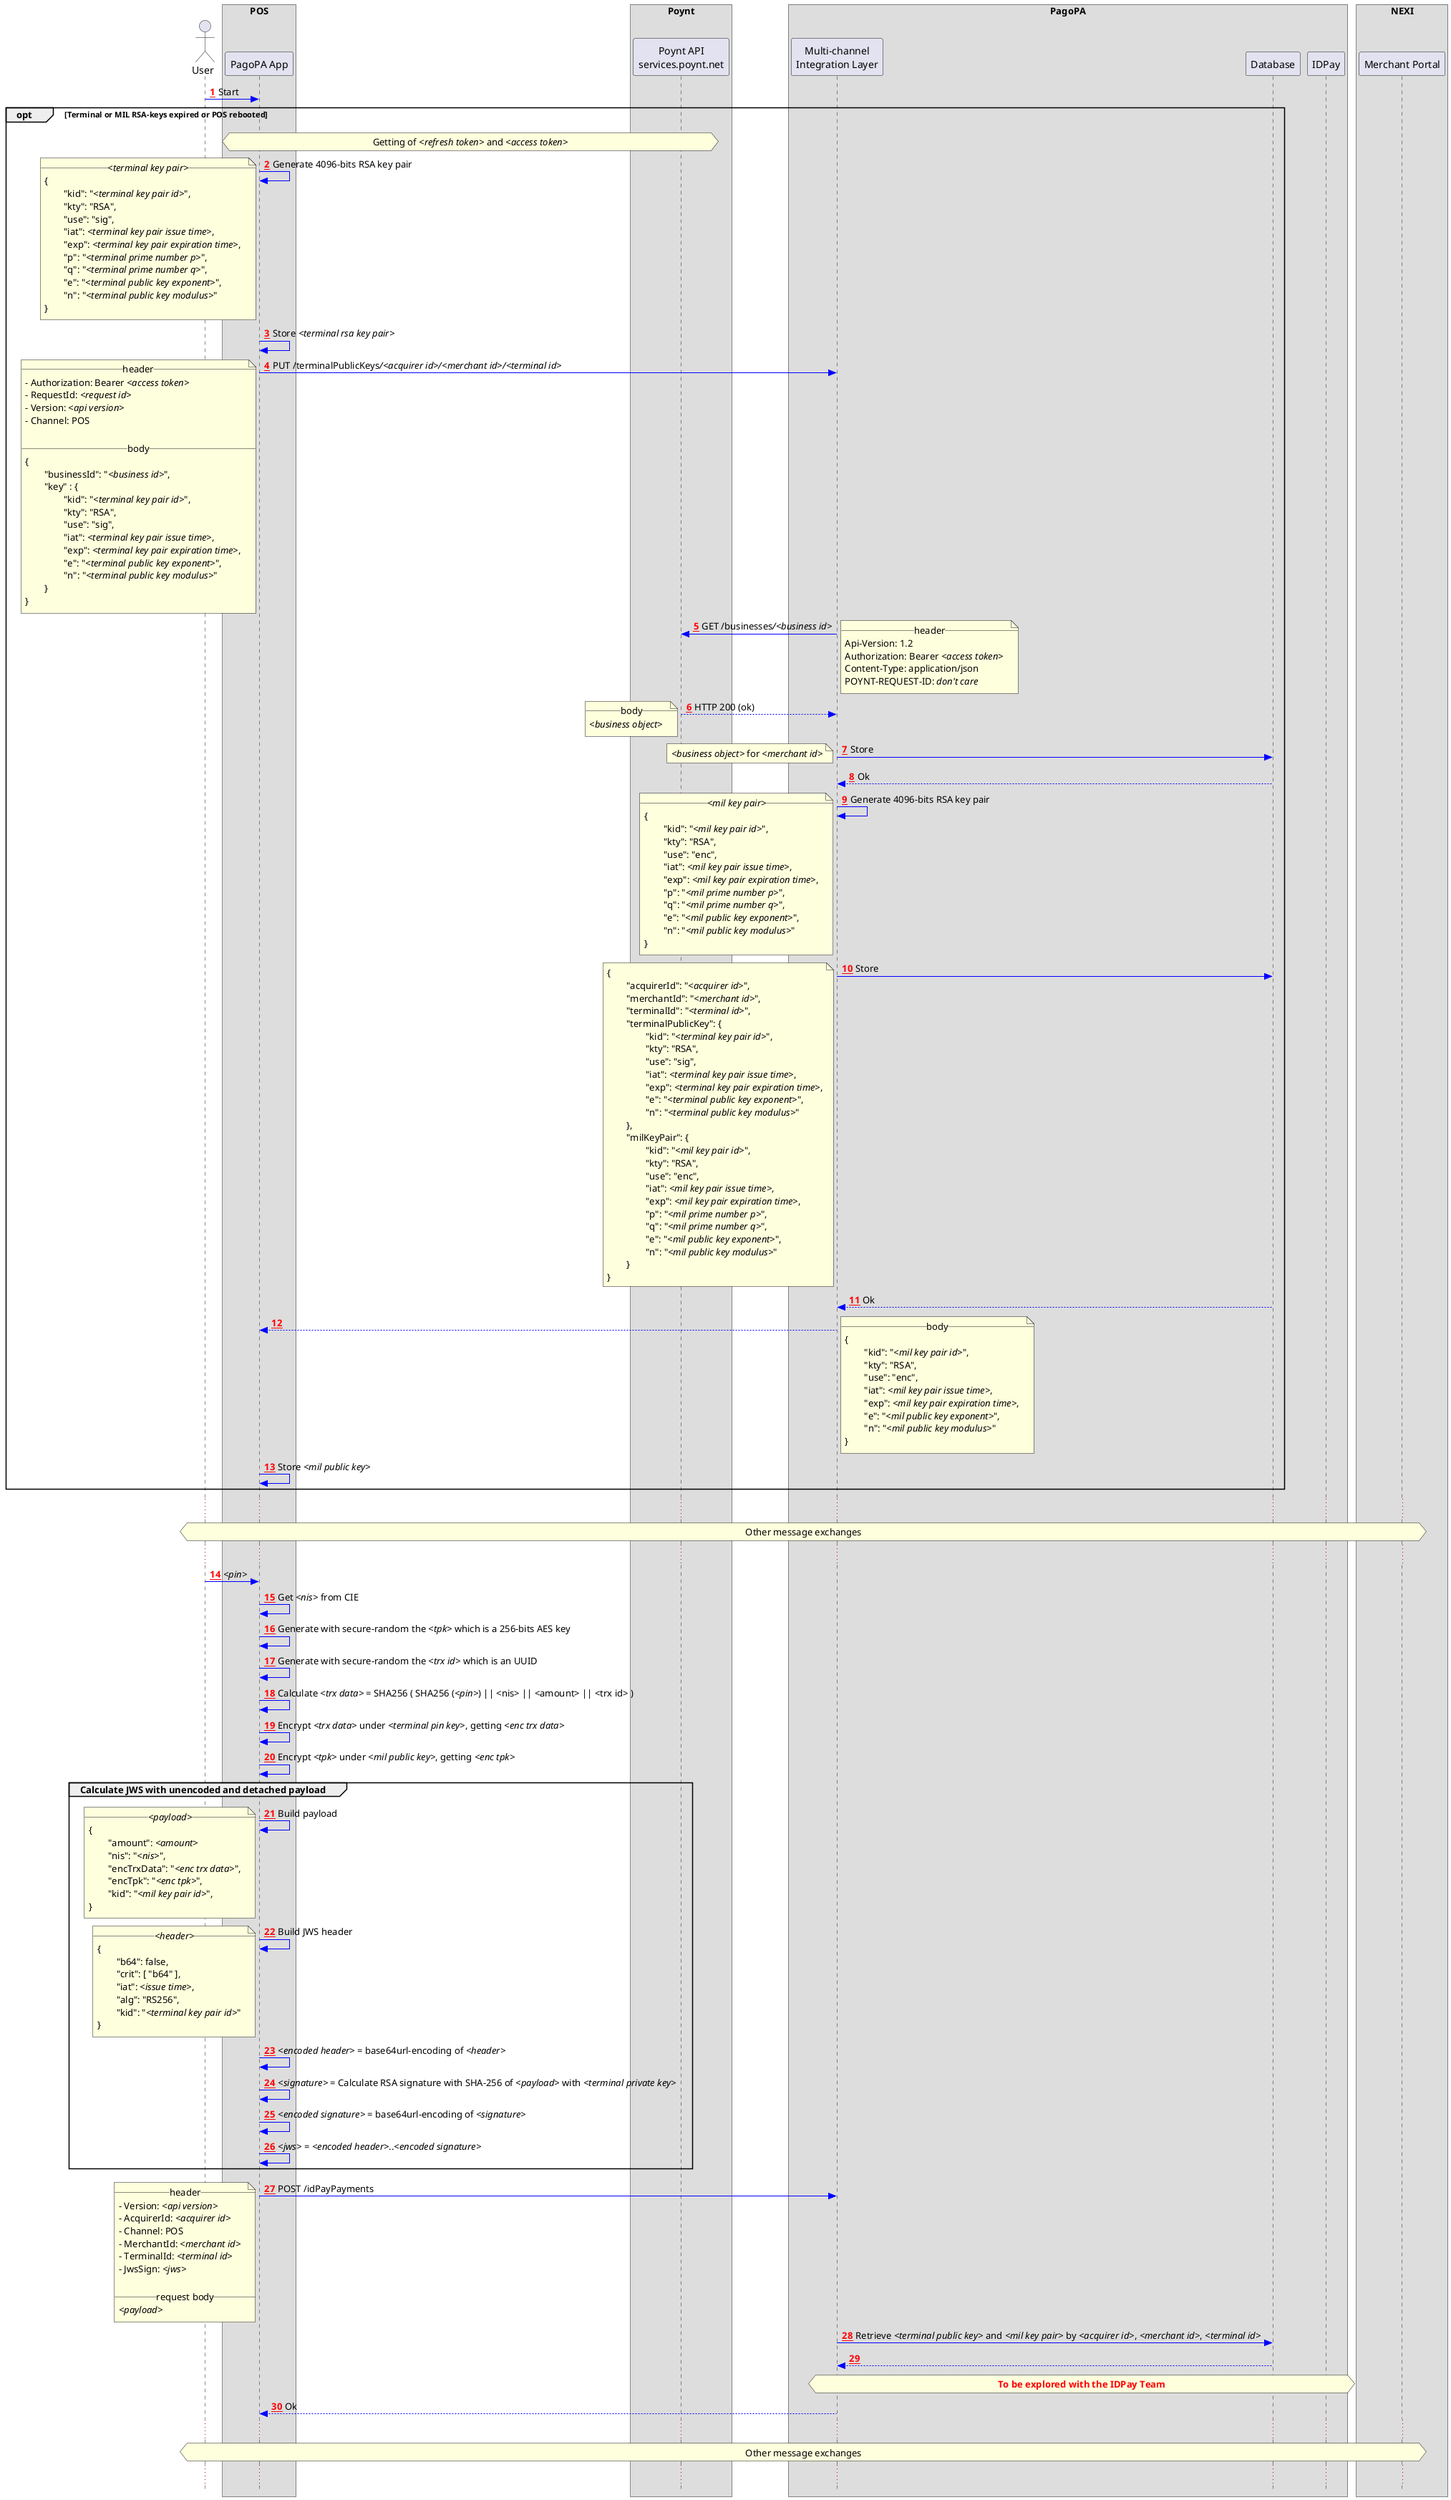 @startuml

!pragma teoz true
skinparam style strictuml
'skinparam maxMessageSize 300
skinparam sequenceMessageAlign left
skinparam sequenceArrowColor #blue
autonumber "<font color='red'><b><u>##</u></b></font>"



actor "User" as USR

box "POS"
	participant "PagoPA App" as APP
end box

box "Poynt"
	participant "Poynt API\nservices.poynt.net" as PNT
end box

box "PagoPA"
	participant "Multi-channel\nIntegration Layer" as MIL
	participant "Database" as DBS
	participant "IDPay" as IDP
end box

box "NEXI"
	participant "Merchant Portal" as NXI
end box


USR ->  APP: Start

opt Terminal or MIL RSA-keys expired or POS rebooted
	hnote over APP, PNT: Getting of //<refresh token>// and //<access token>//

	APP ->  APP : Generate 4096-bits RSA key pair
	note left
		__//<terminal key pair>//__
		{
			"kid": "//<terminal key pair id>//",
			"kty": "RSA",
			"use": "sig",
			"iat": //<terminal key pair issue time>//,
			"exp": //<terminal key pair expiration time>//,
			"p": "//<terminal prime number p>//",
			"q": "//<terminal prime number q>//",
			"e": "//<terminal public key exponent>//",
			"n": "//<terminal public key modulus>//"
		}
	end note
	
	APP ->  APP : Store //<terminal rsa key pair>//
	APP ->  MIL : PUT /terminalPublicKeys///<acquirer id>/////<merchant id>/////<terminal id>//
	note left
		__header__
		- Authorization: Bearer //<access token>//
		- RequestId: //<request id>//
		- Version: //<api version>//
		- Channel: POS
		
		__body__
		{
			"businessId": "//<business id>//",
			"key" : {
				"kid": "//<terminal key pair id>//",
				"kty": "RSA",
				"use": "sig",
				"iat": //<terminal key pair issue time>//,
				"exp": //<terminal key pair expiration time>//,
				"e": "//<terminal public key exponent>//",
				"n": "//<terminal public key modulus>//"
			}
		}
	end note
	
	MIL ->  PNT : GET /businesses///<business id>//
	note right
		__header__
		Api-Version: 1.2
		Authorization: Bearer //<access token>//
		Content-Type: application/json
		POYNT-REQUEST-ID: //don't care//
	end note

	PNT --> MIL : HTTP 200 (ok)
	note left
		__body__
		//<business object>//
	end note
	
	MIL ->  DBS : Store
	note left
		//<business object>// for //<merchant id>//
	end note
	
	DBS --> MIL : Ok
	
	MIL ->  MIL : Generate 4096-bits RSA key pair
	note left
		__//<mil key pair>//__
		{
			"kid": "//<mil key pair id>//",
			"kty": "RSA",
			"use": "enc",
			"iat": //<mil key pair issue time>//,
			"exp": //<mil key pair expiration time>//,
			"p": "//<mil prime number p>//",
			"q": "//<mil prime number q>//",
			"e": "//<mil public key exponent>//",
			"n": "//<mil public key modulus>//"
		}
	end note
	
	MIL ->  DBS : Store
	note left
		{
			"acquirerId": "//<acquirer id>//",
			"merchantId": "//<merchant id>//",
			"terminalId": "//<terminal id>//",
			"terminalPublicKey": {
				"kid": "//<terminal key pair id>//",
				"kty": "RSA",
				"use": "sig",
				"iat": //<terminal key pair issue time>//,
				"exp": //<terminal key pair expiration time>//,
				"e": "//<terminal public key exponent>//",
				"n": "//<terminal public key modulus>//"
			},
			"milKeyPair": {
				"kid": "//<mil key pair id>//",
				"kty": "RSA",
				"use": "enc",
				"iat": //<mil key pair issue time>//,
				"exp": //<mil key pair expiration time>//,
				"p": "//<mil prime number p>//",
				"q": "//<mil prime number q>//",
				"e": "//<mil public key exponent>//",
				"n": "//<mil public key modulus>//"
			}
		}
	end note
	
	DBS --> MIL : Ok
	MIL --> APP :
	note right
		__body__
		{
			"kid": "//<mil key pair id>//",
			"kty": "RSA",
			"use": "enc",
			"iat": //<mil key pair issue time>//,
			"exp": //<mil key pair expiration time>//,
			"e": "//<mil public key exponent>//",
			"n": "//<mil public key modulus>//"
		}
	end note
	
	APP ->  APP : Store //<mil public key>//
	
end opt


...
hnote across: Other message exchanges
...

USR ->  APP : //<pin>//
APP ->  APP : Get //<nis>// from CIE
APP ->  APP : Generate with secure-random the //<tpk>// which is a 256-bits AES key
APP ->  APP : Generate with secure-random the //<trx id>// which is an UUID
APP ->  APP : Calculate //<trx data>// = SHA256 ( SHA256 (//<pin>//) || <nis> || <amount> || <trx id> )
APP ->  APP : Encrypt //<trx data>// under //<terminal pin key>//, getting //<enc trx data>//
APP ->  APP : Encrypt //<tpk>// under //<mil public key>//, getting //<enc tpk>//
group Calculate JWS with unencoded and detached payload
	APP ->  APP : Build payload
	note left
		__//<payload>//__
		{
			"amount": //<amount>//
			"nis": "//<nis>//",
			"encTrxData": "//<enc trx data>//",
			"encTpk": "//<enc tpk>//",
			"kid": "//<mil key pair id>//",
		}
	end note
	
	APP ->  APP : Build JWS header
	note left
		__//<header>//__
		{
			"b64": false,
			"crit": [ "b64" ],
			"iat": //<issue time>//,
			"alg": "RS256",
			"kid": "//<terminal key pair id>//"
		}
	end note
	
	APP ->  APP : //<encoded header>// = base64url-encoding of //<header>//
	APP ->  APP : //<signature>// = Calculate RSA signature with SHA-256 of //<payload>// with //<terminal private key>//
	APP ->  APP : //<encoded signature>// = base64url-encoding of //<signature>//
	APP ->  APP : //<jws>// = //<encoded header>//..//<encoded signature>//
end

APP ->  MIL : POST /idPayPayments
note left
	__header__
	- Version: //<api version>//
	- AcquirerId: //<acquirer id>//
	- Channel: POS
	- MerchantId: //<merchant id>//
	- TerminalId: //<terminal id>//
	- JwsSign: //<jws>//

	__request body__
	//<payload>//
end note

MIL ->  DBS : Retrieve //<terminal public key>// and //<mil key pair>// by //<acquirer id>//, //<merchant id>//, //<terminal id>// 
DBS --> MIL : 

hnote over MIL, IDP: <font color="red">**To be explored with the IDPay Team**</font>

MIL --> APP : Ok

...
hnote across: Other message exchanges
...

@enduml